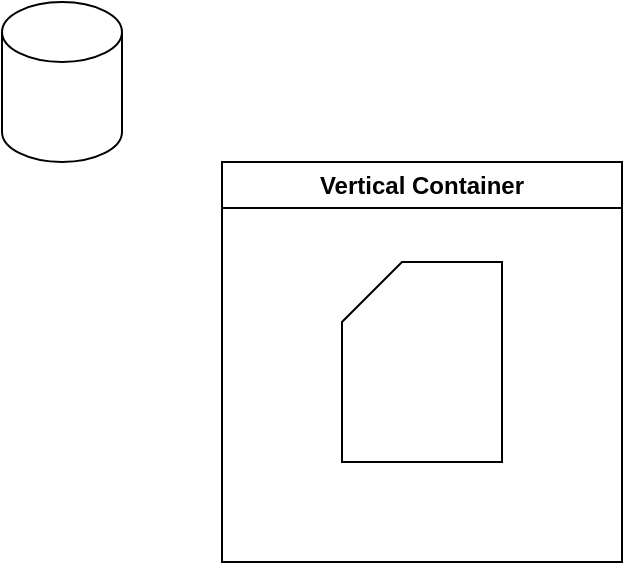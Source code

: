 <mxfile version="26.0.7">
  <diagram name="Página-1" id="zJhYZdx6QAPMmipg2DAe">
    <mxGraphModel dx="984" dy="650" grid="1" gridSize="10" guides="1" tooltips="1" connect="1" arrows="1" fold="1" page="1" pageScale="1" pageWidth="827" pageHeight="1169" math="0" shadow="0">
      <root>
        <mxCell id="0" />
        <mxCell id="1" parent="0" />
        <mxCell id="rVsBkg8KQ-rNvBP4SJUc-1" value="" style="shape=cylinder3;whiteSpace=wrap;html=1;boundedLbl=1;backgroundOutline=1;size=15;" vertex="1" parent="1">
          <mxGeometry x="160" y="130" width="60" height="80" as="geometry" />
        </mxCell>
        <mxCell id="rVsBkg8KQ-rNvBP4SJUc-2" value="" style="shape=card;whiteSpace=wrap;html=1;" vertex="1" parent="1">
          <mxGeometry x="330" y="260" width="80" height="100" as="geometry" />
        </mxCell>
        <mxCell id="rVsBkg8KQ-rNvBP4SJUc-3" value="Vertical Container" style="swimlane;whiteSpace=wrap;html=1;" vertex="1" parent="1">
          <mxGeometry x="270" y="210" width="200" height="200" as="geometry" />
        </mxCell>
      </root>
    </mxGraphModel>
  </diagram>
</mxfile>
